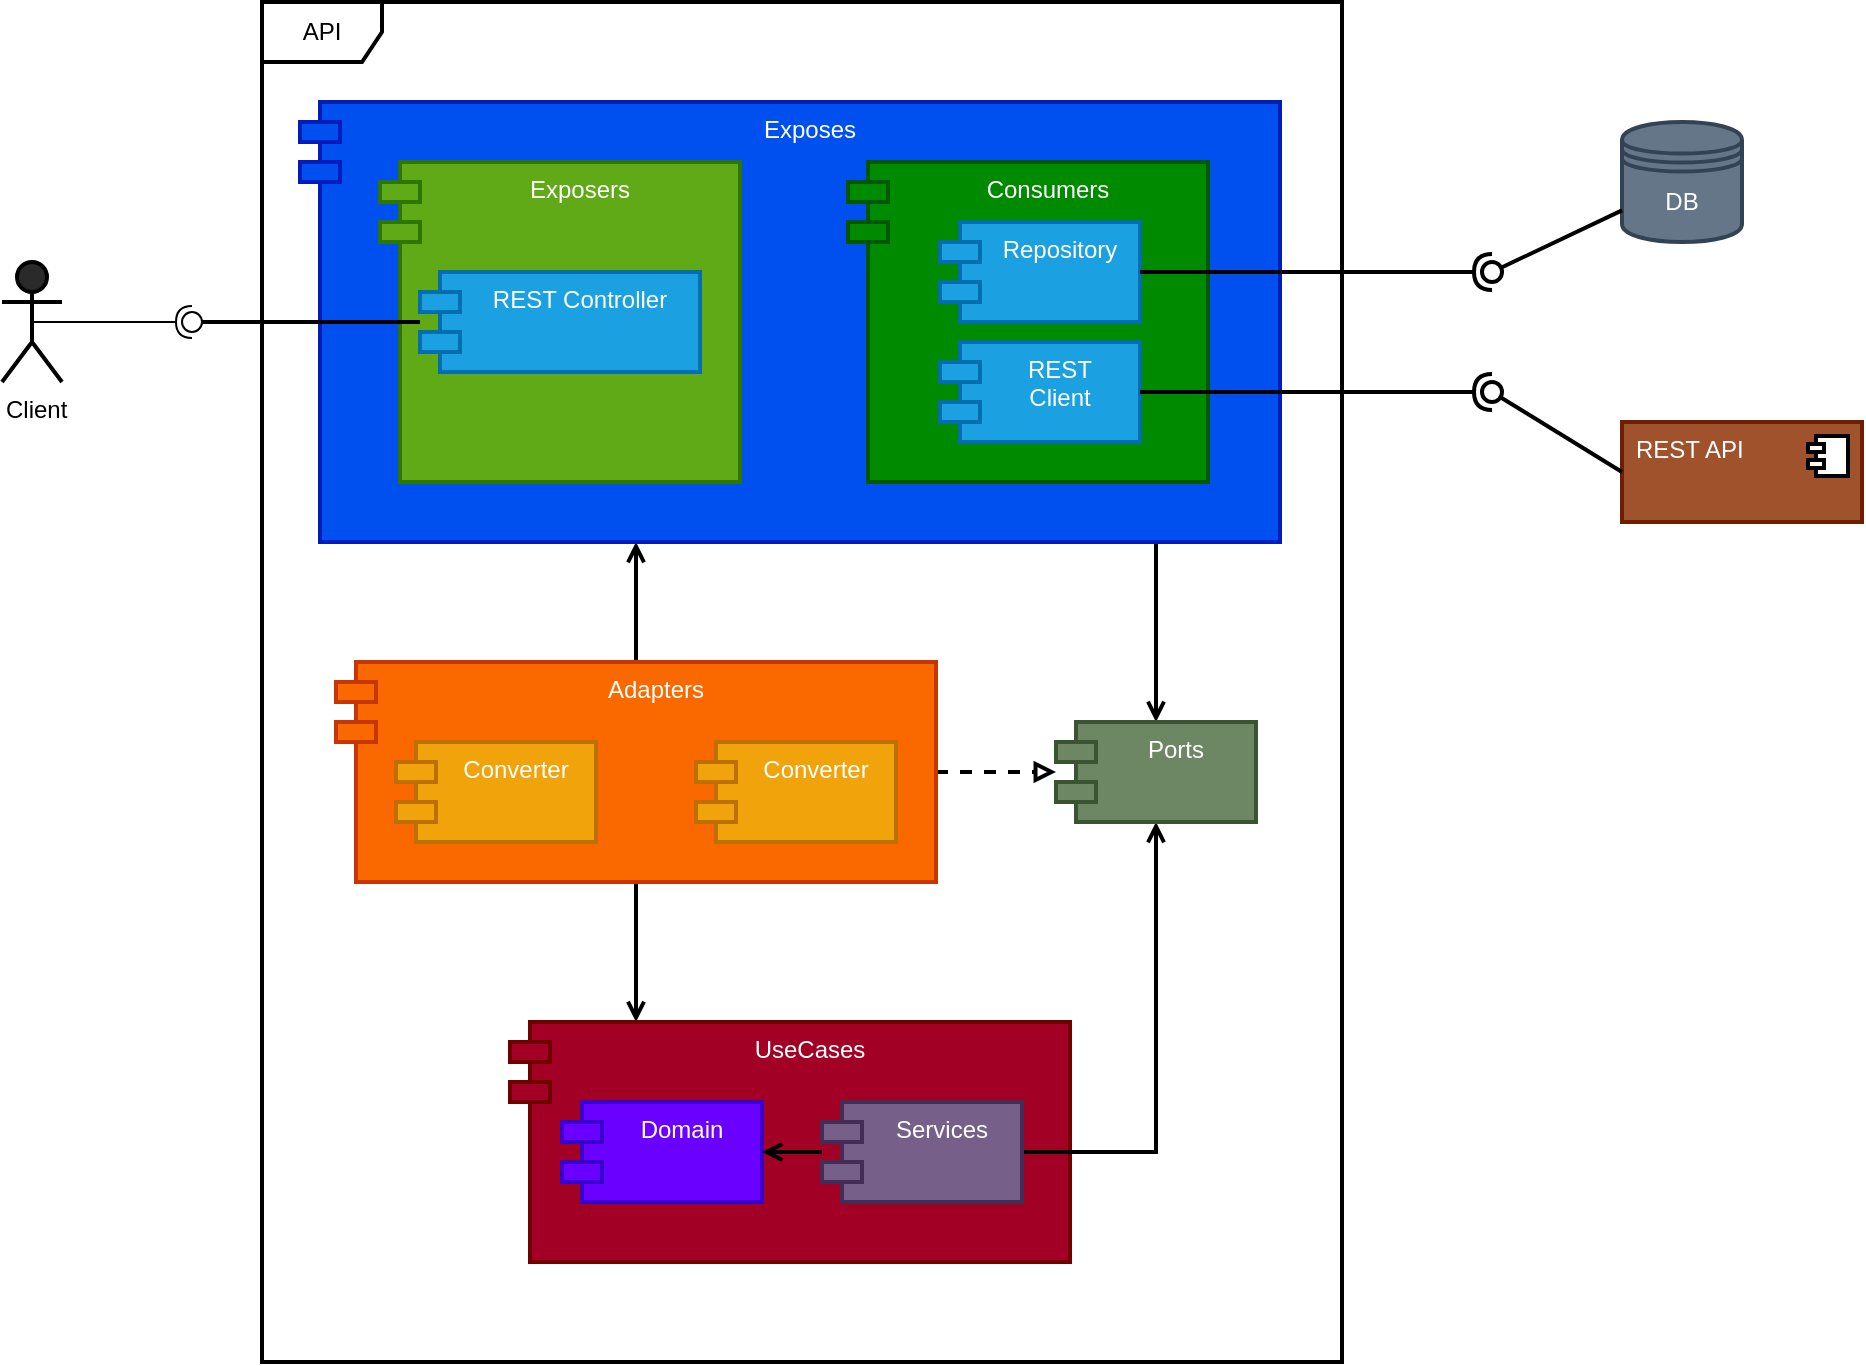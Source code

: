 <mxfile version="13.6.2" type="device"><diagram id="dK0SyFjpq_UjfLgNoiYI" name="Page-1"><mxGraphModel dx="1086" dy="846" grid="1" gridSize="10" guides="1" tooltips="1" connect="1" arrows="1" fold="1" page="1" pageScale="1" pageWidth="1169" pageHeight="827" math="0" shadow="0"><root><mxCell id="0"/><mxCell id="1" parent="0"/><mxCell id="c9ZnBlDwQ33Vs_HXGR0j-11" value="API" style="shape=umlFrame;whiteSpace=wrap;html=1;strokeWidth=2;" vertex="1" parent="1"><mxGeometry x="150" y="30" width="540" height="680" as="geometry"/></mxCell><mxCell id="c9ZnBlDwQ33Vs_HXGR0j-45" style="edgeStyle=orthogonalEdgeStyle;rounded=0;orthogonalLoop=1;jettySize=auto;html=1;endArrow=block;endFill=0;strokeWidth=2;dashed=1;startSize=6;" edge="1" parent="1" source="c9ZnBlDwQ33Vs_HXGR0j-2" target="c9ZnBlDwQ33Vs_HXGR0j-26"><mxGeometry relative="1" as="geometry"/></mxCell><mxCell id="c9ZnBlDwQ33Vs_HXGR0j-48" style="edgeStyle=orthogonalEdgeStyle;rounded=0;sketch=0;orthogonalLoop=1;jettySize=auto;html=1;startSize=6;endArrow=open;endFill=0;strokeWidth=2;" edge="1" parent="1" source="c9ZnBlDwQ33Vs_HXGR0j-2" target="c9ZnBlDwQ33Vs_HXGR0j-20"><mxGeometry relative="1" as="geometry"><Array as="points"><mxPoint x="337" y="540"/><mxPoint x="337" y="540"/></Array></mxGeometry></mxCell><mxCell id="c9ZnBlDwQ33Vs_HXGR0j-50" style="edgeStyle=orthogonalEdgeStyle;rounded=0;sketch=0;orthogonalLoop=1;jettySize=auto;html=1;startSize=6;endArrow=open;endFill=0;strokeWidth=2;" edge="1" parent="1" source="c9ZnBlDwQ33Vs_HXGR0j-2" target="c9ZnBlDwQ33Vs_HXGR0j-15"><mxGeometry relative="1" as="geometry"><Array as="points"><mxPoint x="337" y="330"/><mxPoint x="337" y="330"/></Array></mxGeometry></mxCell><mxCell id="c9ZnBlDwQ33Vs_HXGR0j-2" value="Adapters" style="shape=module;align=left;spacingLeft=20;align=center;verticalAlign=top;strokeWidth=2;fillColor=#fa6800;strokeColor=#C73500;fontColor=#ffffff;" vertex="1" parent="1"><mxGeometry x="187" y="360" width="300" height="110" as="geometry"/></mxCell><mxCell id="c9ZnBlDwQ33Vs_HXGR0j-5" value="Converter" style="shape=module;align=left;spacingLeft=20;align=center;verticalAlign=top;strokeWidth=2;fillColor=#f0a30a;strokeColor=#BD7000;fontColor=#ffffff;" vertex="1" parent="1"><mxGeometry x="367" y="400" width="100" height="50" as="geometry"/></mxCell><mxCell id="c9ZnBlDwQ33Vs_HXGR0j-6" value="Converter" style="shape=module;align=left;spacingLeft=20;align=center;verticalAlign=top;strokeWidth=2;fillColor=#f0a30a;strokeColor=#BD7000;fontColor=#ffffff;" vertex="1" parent="1"><mxGeometry x="217" y="400" width="100" height="50" as="geometry"/></mxCell><mxCell id="c9ZnBlDwQ33Vs_HXGR0j-49" style="edgeStyle=orthogonalEdgeStyle;rounded=0;sketch=0;orthogonalLoop=1;jettySize=auto;html=1;startSize=6;endArrow=open;endFill=0;strokeWidth=2;" edge="1" parent="1" source="c9ZnBlDwQ33Vs_HXGR0j-15" target="c9ZnBlDwQ33Vs_HXGR0j-26"><mxGeometry relative="1" as="geometry"><Array as="points"><mxPoint x="597" y="350"/><mxPoint x="597" y="350"/></Array></mxGeometry></mxCell><mxCell id="c9ZnBlDwQ33Vs_HXGR0j-15" value="Exposes" style="shape=module;align=left;spacingLeft=20;align=center;verticalAlign=top;strokeWidth=2;fillColor=#0050ef;strokeColor=#001DBC;fontColor=#ffffff;" vertex="1" parent="1"><mxGeometry x="169" y="80" width="490" height="220" as="geometry"/></mxCell><mxCell id="c9ZnBlDwQ33Vs_HXGR0j-16" value="Consumers" style="shape=module;align=left;spacingLeft=20;align=center;verticalAlign=top;strokeWidth=2;fillColor=#008a00;strokeColor=#005700;fontColor=#ffffff;" vertex="1" parent="1"><mxGeometry x="443" y="110" width="180" height="160" as="geometry"/></mxCell><mxCell id="c9ZnBlDwQ33Vs_HXGR0j-17" value="Exposers" style="shape=module;align=left;spacingLeft=20;align=center;verticalAlign=top;strokeWidth=2;fillColor=#60a917;strokeColor=#2D7600;fontColor=#ffffff;" vertex="1" parent="1"><mxGeometry x="209" y="110" width="180" height="160" as="geometry"/></mxCell><mxCell id="c9ZnBlDwQ33Vs_HXGR0j-20" value="UseCases" style="shape=module;align=left;spacingLeft=20;align=center;verticalAlign=top;strokeWidth=2;fillColor=#a20025;strokeColor=#6F0000;fontColor=#ffffff;" vertex="1" parent="1"><mxGeometry x="274" y="540" width="280" height="120" as="geometry"/></mxCell><mxCell id="c9ZnBlDwQ33Vs_HXGR0j-24" value="Domain" style="shape=module;align=left;spacingLeft=20;align=center;verticalAlign=top;strokeWidth=2;fillColor=#6a00ff;strokeColor=#3700CC;fontColor=#ffffff;" vertex="1" parent="1"><mxGeometry x="300" y="580" width="100" height="50" as="geometry"/></mxCell><mxCell id="c9ZnBlDwQ33Vs_HXGR0j-65" style="edgeStyle=orthogonalEdgeStyle;rounded=0;sketch=0;orthogonalLoop=1;jettySize=auto;html=1;startSize=6;endArrow=open;endFill=0;strokeWidth=2;" edge="1" parent="1" source="c9ZnBlDwQ33Vs_HXGR0j-25" target="c9ZnBlDwQ33Vs_HXGR0j-26"><mxGeometry relative="1" as="geometry"/></mxCell><mxCell id="c9ZnBlDwQ33Vs_HXGR0j-26" value="Ports" style="shape=module;align=left;spacingLeft=20;align=center;verticalAlign=top;strokeWidth=2;fillColor=#6d8764;strokeColor=#3A5431;fontColor=#ffffff;" vertex="1" parent="1"><mxGeometry x="547" y="390" width="100" height="50" as="geometry"/></mxCell><mxCell id="c9ZnBlDwQ33Vs_HXGR0j-27" value="REST Controller" style="shape=module;align=left;spacingLeft=20;align=center;verticalAlign=top;strokeWidth=2;fillColor=#1ba1e2;strokeColor=#006EAF;fontColor=#ffffff;" vertex="1" parent="1"><mxGeometry x="229" y="165" width="140" height="50" as="geometry"/></mxCell><mxCell id="c9ZnBlDwQ33Vs_HXGR0j-28" value="Repository" style="shape=module;align=left;spacingLeft=20;align=center;verticalAlign=top;strokeWidth=2;fillColor=#1ba1e2;strokeColor=#006EAF;fontColor=#ffffff;" vertex="1" parent="1"><mxGeometry x="489" y="140" width="100" height="50" as="geometry"/></mxCell><mxCell id="c9ZnBlDwQ33Vs_HXGR0j-29" value="REST&#10;Client" style="shape=module;align=left;spacingLeft=20;align=center;verticalAlign=top;strokeWidth=2;fillColor=#1ba1e2;strokeColor=#006EAF;fontColor=#ffffff;" vertex="1" parent="1"><mxGeometry x="489" y="200" width="100" height="50" as="geometry"/></mxCell><mxCell id="c9ZnBlDwQ33Vs_HXGR0j-30" value="REST API" style="html=1;dropTarget=0;strokeWidth=2;align=left;labelPosition=center;verticalLabelPosition=middle;verticalAlign=top;spacingTop=0;spacingLeft=5;fillColor=#a0522d;strokeColor=#6D1F00;fontColor=#ffffff;" vertex="1" parent="1"><mxGeometry x="830" y="240" width="120" height="50" as="geometry"/></mxCell><mxCell id="c9ZnBlDwQ33Vs_HXGR0j-31" value="" style="shape=component;jettyWidth=8;jettyHeight=4;strokeWidth=2;" vertex="1" parent="c9ZnBlDwQ33Vs_HXGR0j-30"><mxGeometry x="1" width="20" height="20" relative="1" as="geometry"><mxPoint x="-27" y="7" as="offset"/></mxGeometry></mxCell><mxCell id="c9ZnBlDwQ33Vs_HXGR0j-32" value="" style="rounded=0;orthogonalLoop=1;jettySize=auto;html=1;endArrow=none;endFill=0;exitX=0;exitY=0.5;exitDx=0;exitDy=0;strokeWidth=2;" edge="1" target="c9ZnBlDwQ33Vs_HXGR0j-34" parent="1" source="c9ZnBlDwQ33Vs_HXGR0j-30"><mxGeometry relative="1" as="geometry"><mxPoint x="620" y="305" as="sourcePoint"/></mxGeometry></mxCell><mxCell id="c9ZnBlDwQ33Vs_HXGR0j-33" value="" style="rounded=0;orthogonalLoop=1;jettySize=auto;html=1;endArrow=halfCircle;endFill=0;entryX=0.5;entryY=0.5;entryDx=0;entryDy=0;endSize=6;strokeWidth=2;exitX=1;exitY=0.5;exitDx=0;exitDy=0;" edge="1" target="c9ZnBlDwQ33Vs_HXGR0j-34" parent="1" source="c9ZnBlDwQ33Vs_HXGR0j-29"><mxGeometry relative="1" as="geometry"><mxPoint x="660" y="305" as="sourcePoint"/></mxGeometry></mxCell><mxCell id="c9ZnBlDwQ33Vs_HXGR0j-34" value="" style="ellipse;whiteSpace=wrap;html=1;fontFamily=Helvetica;fontSize=12;fontColor=#000000;align=center;strokeColor=#000000;fillColor=#ffffff;points=[];aspect=fixed;resizable=0;direction=west;strokeWidth=2;" vertex="1" parent="1"><mxGeometry x="760" y="220" width="10" height="10" as="geometry"/></mxCell><mxCell id="c9ZnBlDwQ33Vs_HXGR0j-35" value="DB" style="shape=datastore;whiteSpace=wrap;html=1;strokeWidth=2;fillColor=#647687;strokeColor=#314354;fontColor=#ffffff;" vertex="1" parent="1"><mxGeometry x="830" y="90" width="60" height="60" as="geometry"/></mxCell><mxCell id="c9ZnBlDwQ33Vs_HXGR0j-42" value="" style="rounded=0;orthogonalLoop=1;jettySize=auto;html=1;endArrow=none;endFill=0;strokeWidth=2;" edge="1" target="c9ZnBlDwQ33Vs_HXGR0j-44" parent="1" source="c9ZnBlDwQ33Vs_HXGR0j-35"><mxGeometry relative="1" as="geometry"><mxPoint x="740" y="165" as="sourcePoint"/></mxGeometry></mxCell><mxCell id="c9ZnBlDwQ33Vs_HXGR0j-43" value="" style="rounded=0;orthogonalLoop=1;jettySize=auto;html=1;endArrow=halfCircle;endFill=0;entryX=0.5;entryY=0.5;entryDx=0;entryDy=0;endSize=6;strokeWidth=2;" edge="1" target="c9ZnBlDwQ33Vs_HXGR0j-44" parent="1" source="c9ZnBlDwQ33Vs_HXGR0j-28"><mxGeometry relative="1" as="geometry"><mxPoint x="780" y="165" as="sourcePoint"/></mxGeometry></mxCell><mxCell id="c9ZnBlDwQ33Vs_HXGR0j-44" value="" style="ellipse;whiteSpace=wrap;html=1;fontFamily=Helvetica;fontSize=12;fontColor=#000000;align=center;strokeColor=#000000;fillColor=#ffffff;points=[];aspect=fixed;resizable=0;direction=west;strokeWidth=2;" vertex="1" parent="1"><mxGeometry x="760" y="160" width="10" height="10" as="geometry"/></mxCell><mxCell id="c9ZnBlDwQ33Vs_HXGR0j-57" value="Client" style="shape=umlActor;verticalLabelPosition=bottom;verticalAlign=top;html=1;strokeWidth=2;fillColor=#2A2A2A;gradientColor=none;align=left;" vertex="1" parent="1"><mxGeometry x="20" y="160" width="30" height="60" as="geometry"/></mxCell><mxCell id="c9ZnBlDwQ33Vs_HXGR0j-61" value="" style="rounded=0;orthogonalLoop=1;jettySize=auto;html=1;endArrow=none;endFill=0;strokeWidth=2;" edge="1" target="c9ZnBlDwQ33Vs_HXGR0j-63" parent="1" source="c9ZnBlDwQ33Vs_HXGR0j-27"><mxGeometry relative="1" as="geometry"><mxPoint x="90" y="245" as="sourcePoint"/></mxGeometry></mxCell><mxCell id="c9ZnBlDwQ33Vs_HXGR0j-62" value="" style="rounded=0;orthogonalLoop=1;jettySize=auto;html=1;endArrow=halfCircle;endFill=0;entryX=0.5;entryY=0.5;entryDx=0;entryDy=0;endSize=6;strokeWidth=1;exitX=0.5;exitY=0.5;exitDx=0;exitDy=0;exitPerimeter=0;" edge="1" target="c9ZnBlDwQ33Vs_HXGR0j-63" parent="1" source="c9ZnBlDwQ33Vs_HXGR0j-57"><mxGeometry relative="1" as="geometry"><mxPoint x="130" y="245" as="sourcePoint"/></mxGeometry></mxCell><mxCell id="c9ZnBlDwQ33Vs_HXGR0j-63" value="" style="ellipse;whiteSpace=wrap;html=1;fontFamily=Helvetica;fontSize=12;fontColor=#000000;align=center;strokeColor=#000000;fillColor=#ffffff;points=[];aspect=fixed;resizable=0;" vertex="1" parent="1"><mxGeometry x="110" y="185" width="10" height="10" as="geometry"/></mxCell><mxCell id="c9ZnBlDwQ33Vs_HXGR0j-66" style="edgeStyle=orthogonalEdgeStyle;rounded=0;sketch=0;orthogonalLoop=1;jettySize=auto;html=1;startSize=6;endArrow=open;endFill=0;strokeWidth=2;" edge="1" parent="1" source="c9ZnBlDwQ33Vs_HXGR0j-25" target="c9ZnBlDwQ33Vs_HXGR0j-24"><mxGeometry relative="1" as="geometry"/></mxCell><mxCell id="c9ZnBlDwQ33Vs_HXGR0j-25" value="Services" style="shape=module;align=left;spacingLeft=20;align=center;verticalAlign=top;strokeWidth=2;fillColor=#76608a;strokeColor=#432D57;fontColor=#ffffff;" vertex="1" parent="1"><mxGeometry x="430" y="580" width="100" height="50" as="geometry"/></mxCell></root></mxGraphModel></diagram></mxfile>